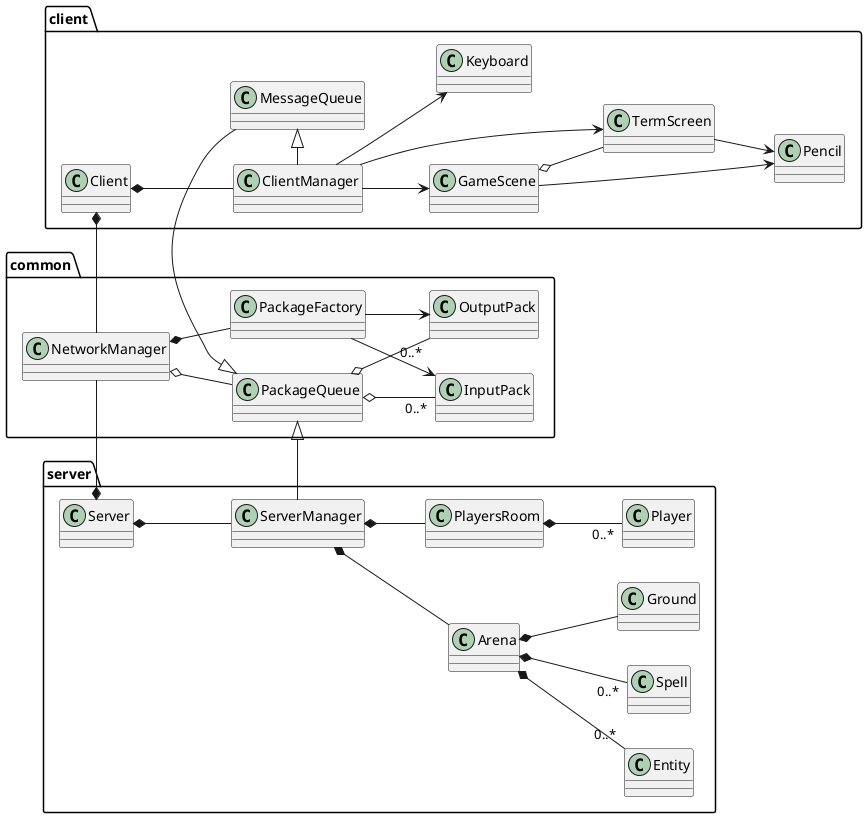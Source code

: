 @startuml

left to right direction

package common {
    class NetworkManager
    class PackageFactory
    class PackageQueue
    class InputPack
    class OutputPack

    NetworkManager *-- PackageFactory
    NetworkManager o-- PackageQueue
    PackageQueue o--"0..*" InputPack
    PackageQueue o--"0..*" OutputPack
    PackageFactory --> InputPack
    PackageFactory --> OutputPack
}

package server {
    class Server
    class ServerManager
    class Arena
    class PlayersRoom
    class Player
    class Ground

    Server *-right- NetworkManager
    Server *-- ServerManager
    ServerManager -right-|> PackageQueue
    ServerManager *-- PlayersRoom
    ServerManager *-- Arena
    PlayersRoom *--"0..*" Player
    Arena *-- Ground
    Arena *--"0..*" Entity
    Arena *--"0..*" Spell
}

package client {
    class MessageQueue
    class Client
    class ClientManager

    Client *-left- NetworkManager
    Client *-- ClientManager
    MessageQueue -left-|> PackageQueue
    ClientManager -right-|> MessageQueue
    ClientManager --> TermScreen
    ClientManager --> Keyboard
    ClientManager --> GameScene
    GameScene o-- TermScreen
    TermScreen --> Pencil
    GameScene --> Pencil
}

@enduml
